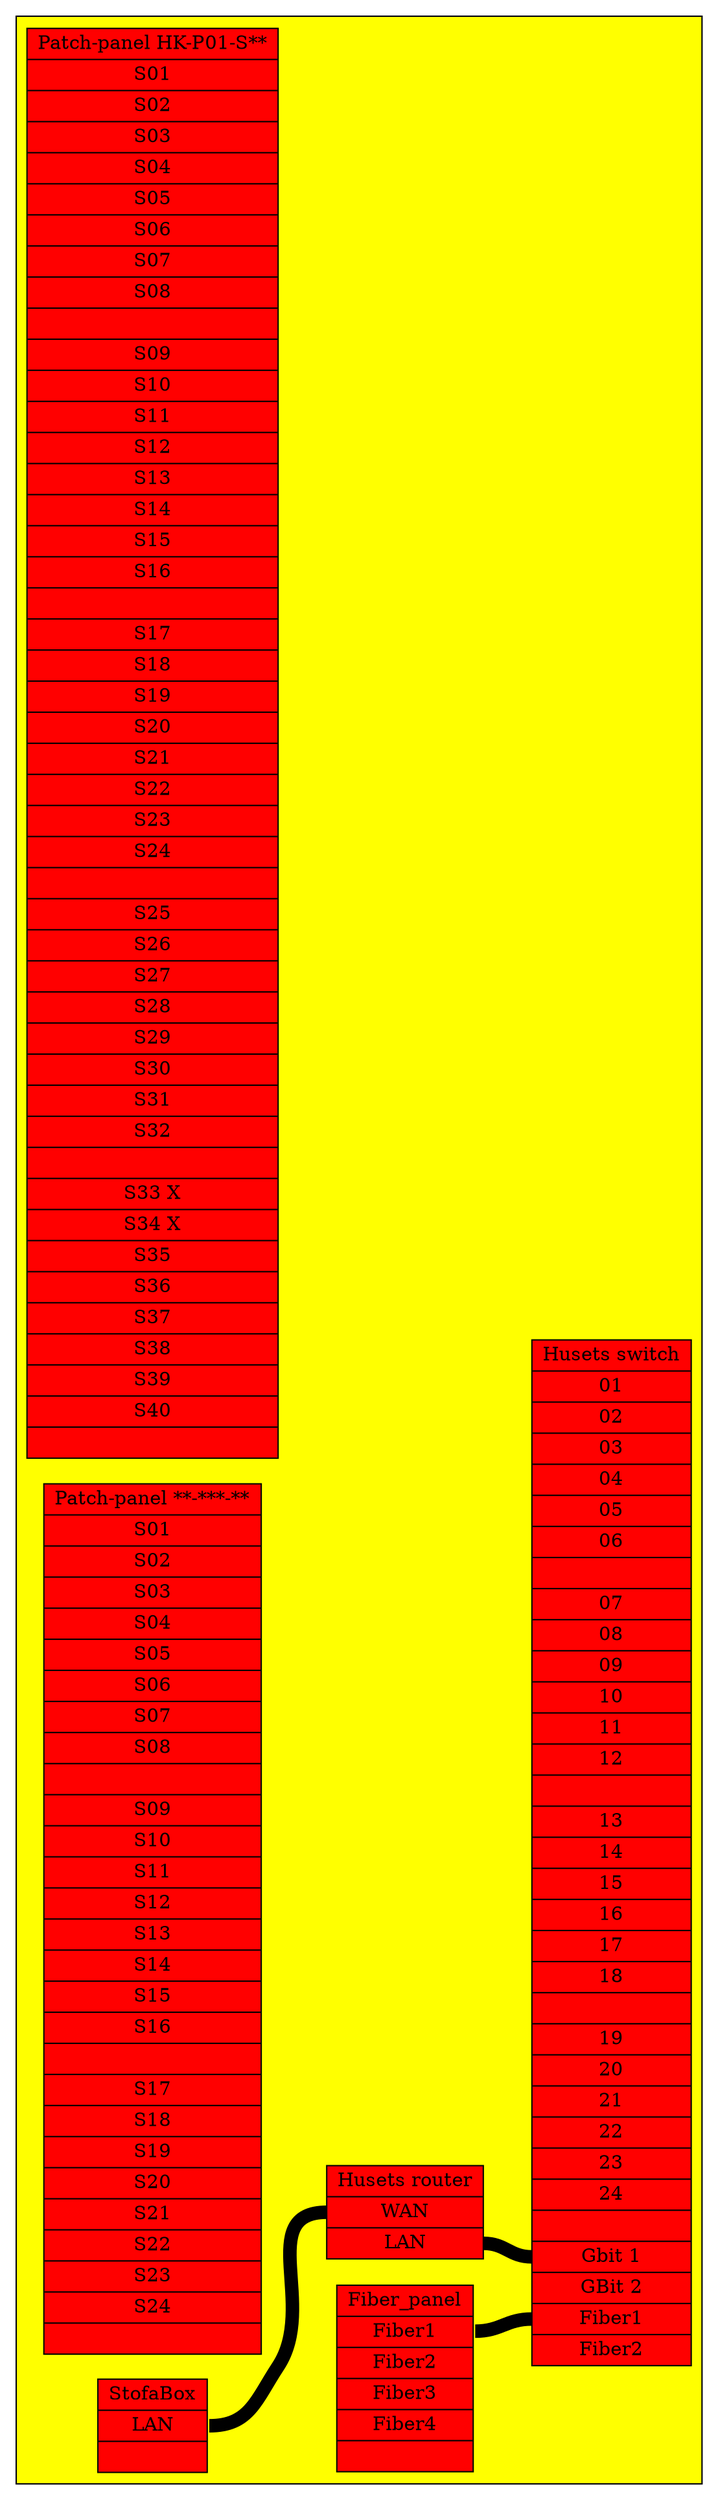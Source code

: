 digraph xxx {
  rankdir=LR;

  node [ style=filled fillcolor=red ];
  subgraph cluster_bib {
    style=filled;
    fillcolor=yellow;
    
    HK_PO1 [ shape=record label="
      Patch-panel HK-P01-S**  |
      <S01> S01                       | <S02> S02                       | <S03> S03                       | <S04> S04                       |
      <S05> S05                       | <S06> S06                       | <S07> S07                       | <S08> S08                       | |
      <S09> S09                       | <S10> S10                       | <S11> S11                       | <S12> S12                       |
      <S13> S13                       | <S14> S14                       | <S15> S15                       | <S16> S16                       | |
      <S17> S17                       | <S18> S18                       | <S19> S19                       | <S20> S20                       |
      <S21> S21                       | <S22> S22                       | <S23> S23                       | <S24> S24                       | |
      <S25> S25                       | <S26> S26                       | <S27> S27                       | <S28> S28                       |
      <S29> S29                       | <S30> S30                       | <S31> S31                       | <S32> S32                       | |
      <S33> S33 X                     | <S34> S34 X                     | <S35> S35                       | <S36> S36                       |
      <S37> S37                       | <S38> S38                       | <S39> S39                       | <S40> S40                       |
      "];
    Patch_panel [ shape=record label="
      Patch-panel **-***-**  |
      <S01> S01                       | <S02> S02                       | <S03> S03                       | <S04> S04                       |
      <S05> S05                       | <S06> S06                       | <S07> S07                       | <S08> S08                       | |
      <S09> S09                       | <S10> S10                       | <S11> S11                       | <S12> S12                       |
      <S13> S13                       | <S14> S14                       | <S15> S15                       | <S16> S16                       | |
      <S17> S17                       | <S18> S18                       | <S19> S19                       | <S20> S20                       |
      <S21> S21                       | <S22> S22                       | <S23> S23                       | <S24> S24                       |
      }"];
    Husets_switch [ shape=record label="
      Husets switch   |
      <01> 01 | <02> 02 | <03> 03 | <04> 04 | <05> 05 | <06> 06 ||
      <07> 07 | <08> 08 | <09> 09 | <10> 10 | <11> 11 | <12> 12 ||
      <13> 13 | <14> 14 | <15> 15 | <16> 16 | <17> 17 | <18> 18 ||
      <19> 19 | <20> 20 | <21> 21 | <22> 22 | <23> 23 | <24> 24 ||
      <G1> Gbit 1 | <G2> GBit 2 | <Fiber1> Fiber1 | <Fiber2> Fiber2
      "];
    Fiber_panel [ shape=record label="
      Fiber_panel       |
      <Fiber1> Fiber1                 |
      <Fiber2> Fiber2                 |
      <Fiber3> Fiber3                 |
      <Fiber4> Fiber4                 |
      "];
    StofaBox [ shape=record label="
      StofaBox      |
      <lan> LAN     |
      "];
    Husets_router [ shape=record label="
      Husets router |
      <wan> WAN     |
      <lan> LAN
      "];
  }
  edge [ dir=none penwidth=10 ];
  StofaBox:lan -> Husets_router:wan;
  Husets_router:lan -> Husets_switch:G1;
  Fiber_panel:Fiber1 -> Husets_switch:Fiber1
}
